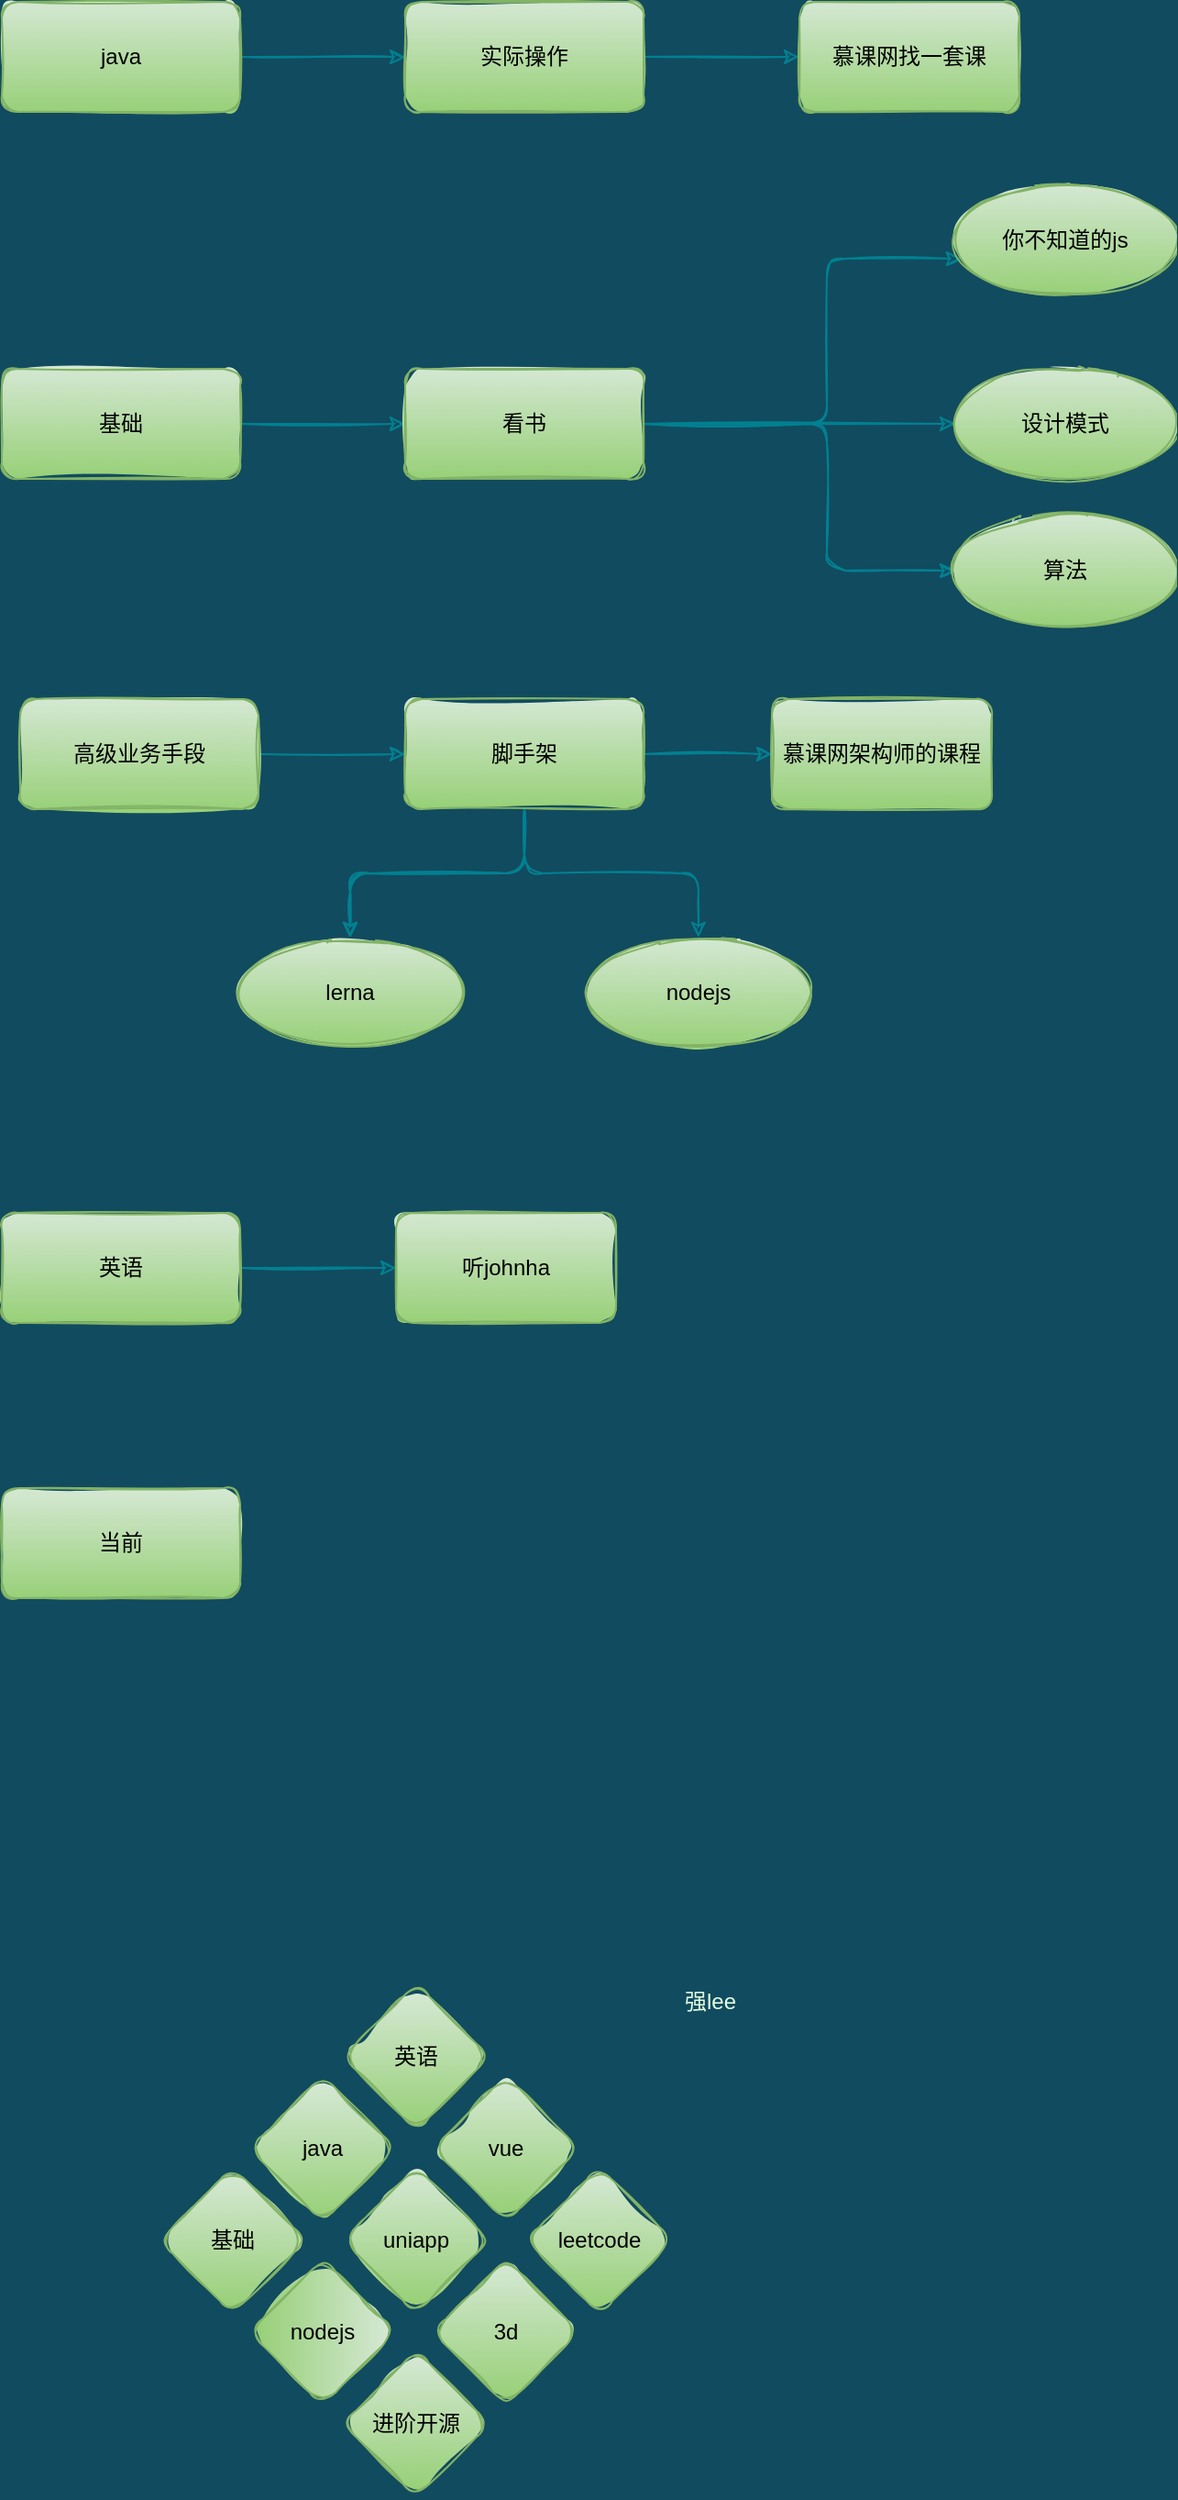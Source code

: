 <mxfile version="15.9.1" type="github">
  <diagram id="LA_RDFWZDymFboUYb7V9" name="Page-1">
    <mxGraphModel dx="484" dy="1465" grid="1" gridSize="10" guides="1" tooltips="1" connect="1" arrows="1" fold="1" page="1" pageScale="1" pageWidth="827" pageHeight="1169" background="#114B5F" math="0" shadow="0">
      <root>
        <mxCell id="0" />
        <mxCell id="1" parent="0" />
        <mxCell id="tUmf_8rmVXMGghRwmbzl-27" style="edgeStyle=orthogonalEdgeStyle;curved=0;rounded=1;sketch=1;orthogonalLoop=1;jettySize=auto;html=1;entryX=0;entryY=0.5;entryDx=0;entryDy=0;fontColor=#E4FDE1;strokeColor=#028090;fillColor=#F45B69;" edge="1" parent="1" source="tUmf_8rmVXMGghRwmbzl-1" target="tUmf_8rmVXMGghRwmbzl-5">
          <mxGeometry relative="1" as="geometry" />
        </mxCell>
        <mxCell id="tUmf_8rmVXMGghRwmbzl-1" value="基础" style="rounded=1;whiteSpace=wrap;html=1;sketch=1;fillColor=#d5e8d4;strokeColor=#82b366;gradientColor=#97d077;" vertex="1" parent="1">
          <mxGeometry x="94" y="-830" width="130" height="60" as="geometry" />
        </mxCell>
        <mxCell id="tUmf_8rmVXMGghRwmbzl-22" value="" style="edgeStyle=orthogonalEdgeStyle;curved=0;rounded=1;sketch=1;orthogonalLoop=1;jettySize=auto;html=1;fontColor=#E4FDE1;strokeColor=#028090;fillColor=#F45B69;" edge="1" parent="1" source="tUmf_8rmVXMGghRwmbzl-5" target="tUmf_8rmVXMGghRwmbzl-21">
          <mxGeometry relative="1" as="geometry">
            <Array as="points">
              <mxPoint x="544" y="-800" />
              <mxPoint x="544" y="-890" />
            </Array>
          </mxGeometry>
        </mxCell>
        <mxCell id="tUmf_8rmVXMGghRwmbzl-24" value="" style="edgeStyle=orthogonalEdgeStyle;curved=0;rounded=1;sketch=1;orthogonalLoop=1;jettySize=auto;html=1;fontColor=#E4FDE1;strokeColor=#028090;fillColor=#F45B69;" edge="1" parent="1" source="tUmf_8rmVXMGghRwmbzl-5" target="tUmf_8rmVXMGghRwmbzl-23">
          <mxGeometry relative="1" as="geometry" />
        </mxCell>
        <mxCell id="tUmf_8rmVXMGghRwmbzl-26" value="" style="edgeStyle=orthogonalEdgeStyle;curved=0;rounded=1;sketch=1;orthogonalLoop=1;jettySize=auto;html=1;fontColor=#E4FDE1;strokeColor=#028090;fillColor=#F45B69;" edge="1" parent="1" source="tUmf_8rmVXMGghRwmbzl-5" target="tUmf_8rmVXMGghRwmbzl-25">
          <mxGeometry relative="1" as="geometry">
            <Array as="points">
              <mxPoint x="544" y="-800" />
            </Array>
          </mxGeometry>
        </mxCell>
        <mxCell id="tUmf_8rmVXMGghRwmbzl-5" value="看书" style="rounded=1;whiteSpace=wrap;html=1;sketch=1;fillColor=#d5e8d4;strokeColor=#82b366;gradientColor=#97d077;" vertex="1" parent="1">
          <mxGeometry x="314" y="-830" width="130" height="60" as="geometry" />
        </mxCell>
        <mxCell id="tUmf_8rmVXMGghRwmbzl-10" value="" style="edgeStyle=orthogonalEdgeStyle;curved=0;rounded=1;sketch=1;orthogonalLoop=1;jettySize=auto;html=1;fontColor=#E4FDE1;strokeColor=#028090;fillColor=#F45B69;" edge="1" parent="1" source="tUmf_8rmVXMGghRwmbzl-7" target="tUmf_8rmVXMGghRwmbzl-9">
          <mxGeometry relative="1" as="geometry" />
        </mxCell>
        <mxCell id="tUmf_8rmVXMGghRwmbzl-7" value="高级业务手段" style="rounded=1;whiteSpace=wrap;html=1;sketch=1;fillColor=#d5e8d4;strokeColor=#82b366;gradientColor=#97d077;" vertex="1" parent="1">
          <mxGeometry x="104" y="-650" width="130" height="60" as="geometry" />
        </mxCell>
        <mxCell id="tUmf_8rmVXMGghRwmbzl-12" value="" style="edgeStyle=orthogonalEdgeStyle;curved=0;rounded=1;sketch=1;orthogonalLoop=1;jettySize=auto;html=1;fontColor=#E4FDE1;strokeColor=#028090;fillColor=#F45B69;" edge="1" parent="1" source="tUmf_8rmVXMGghRwmbzl-9" target="tUmf_8rmVXMGghRwmbzl-11">
          <mxGeometry relative="1" as="geometry" />
        </mxCell>
        <mxCell id="tUmf_8rmVXMGghRwmbzl-14" value="" style="edgeStyle=orthogonalEdgeStyle;curved=0;rounded=1;sketch=1;orthogonalLoop=1;jettySize=auto;html=1;fontColor=#E4FDE1;strokeColor=#028090;fillColor=#F45B69;" edge="1" parent="1" source="tUmf_8rmVXMGghRwmbzl-9" target="tUmf_8rmVXMGghRwmbzl-13">
          <mxGeometry relative="1" as="geometry" />
        </mxCell>
        <mxCell id="tUmf_8rmVXMGghRwmbzl-15" value="" style="edgeStyle=orthogonalEdgeStyle;curved=0;rounded=1;sketch=1;orthogonalLoop=1;jettySize=auto;html=1;fontColor=#E4FDE1;strokeColor=#028090;fillColor=#F45B69;" edge="1" parent="1" source="tUmf_8rmVXMGghRwmbzl-9" target="tUmf_8rmVXMGghRwmbzl-13">
          <mxGeometry relative="1" as="geometry" />
        </mxCell>
        <mxCell id="tUmf_8rmVXMGghRwmbzl-16" value="" style="edgeStyle=orthogonalEdgeStyle;curved=0;rounded=1;sketch=1;orthogonalLoop=1;jettySize=auto;html=1;fontColor=#E4FDE1;strokeColor=#028090;fillColor=#F45B69;" edge="1" parent="1" source="tUmf_8rmVXMGghRwmbzl-9" target="tUmf_8rmVXMGghRwmbzl-13">
          <mxGeometry relative="1" as="geometry" />
        </mxCell>
        <mxCell id="tUmf_8rmVXMGghRwmbzl-18" value="" style="edgeStyle=orthogonalEdgeStyle;curved=0;rounded=1;sketch=1;orthogonalLoop=1;jettySize=auto;html=1;fontColor=#E4FDE1;strokeColor=#028090;fillColor=#F45B69;" edge="1" parent="1" source="tUmf_8rmVXMGghRwmbzl-9" target="tUmf_8rmVXMGghRwmbzl-17">
          <mxGeometry relative="1" as="geometry" />
        </mxCell>
        <mxCell id="tUmf_8rmVXMGghRwmbzl-9" value="脚手架" style="rounded=1;whiteSpace=wrap;html=1;sketch=1;fillColor=#d5e8d4;strokeColor=#82b366;gradientColor=#97d077;" vertex="1" parent="1">
          <mxGeometry x="314" y="-650" width="130" height="60" as="geometry" />
        </mxCell>
        <mxCell id="tUmf_8rmVXMGghRwmbzl-11" value="慕课网架构师的课程" style="whiteSpace=wrap;html=1;rounded=1;strokeColor=#82b366;fillColor=#d5e8d4;gradientColor=#97d077;sketch=1;" vertex="1" parent="1">
          <mxGeometry x="514" y="-650" width="120" height="60" as="geometry" />
        </mxCell>
        <mxCell id="tUmf_8rmVXMGghRwmbzl-13" value="lerna" style="ellipse;whiteSpace=wrap;html=1;rounded=1;strokeColor=#82b366;fillColor=#d5e8d4;gradientColor=#97d077;sketch=1;" vertex="1" parent="1">
          <mxGeometry x="224" y="-520" width="120" height="60" as="geometry" />
        </mxCell>
        <mxCell id="tUmf_8rmVXMGghRwmbzl-17" value="nodejs" style="ellipse;whiteSpace=wrap;html=1;rounded=1;strokeColor=#82b366;fillColor=#d5e8d4;gradientColor=#97d077;sketch=1;" vertex="1" parent="1">
          <mxGeometry x="414" y="-520" width="120" height="60" as="geometry" />
        </mxCell>
        <mxCell id="tUmf_8rmVXMGghRwmbzl-21" value="你不知道的js" style="ellipse;whiteSpace=wrap;html=1;rounded=1;strokeColor=#82b366;fillColor=#d5e8d4;gradientColor=#97d077;sketch=1;" vertex="1" parent="1">
          <mxGeometry x="614" y="-930" width="120" height="60" as="geometry" />
        </mxCell>
        <mxCell id="tUmf_8rmVXMGghRwmbzl-23" value="设计模式" style="ellipse;whiteSpace=wrap;html=1;rounded=1;strokeColor=#82b366;fillColor=#d5e8d4;gradientColor=#97d077;sketch=1;" vertex="1" parent="1">
          <mxGeometry x="614" y="-830" width="120" height="60" as="geometry" />
        </mxCell>
        <mxCell id="tUmf_8rmVXMGghRwmbzl-25" value="算法" style="ellipse;whiteSpace=wrap;html=1;rounded=1;strokeColor=#82b366;fillColor=#d5e8d4;gradientColor=#97d077;sketch=1;" vertex="1" parent="1">
          <mxGeometry x="614" y="-750" width="120" height="60" as="geometry" />
        </mxCell>
        <mxCell id="tUmf_8rmVXMGghRwmbzl-32" style="edgeStyle=orthogonalEdgeStyle;curved=0;rounded=1;sketch=1;orthogonalLoop=1;jettySize=auto;html=1;fontColor=#E4FDE1;strokeColor=#028090;fillColor=#F45B69;" edge="1" parent="1" source="tUmf_8rmVXMGghRwmbzl-28" target="tUmf_8rmVXMGghRwmbzl-29">
          <mxGeometry relative="1" as="geometry" />
        </mxCell>
        <mxCell id="tUmf_8rmVXMGghRwmbzl-28" value="java" style="rounded=1;whiteSpace=wrap;html=1;sketch=1;fillColor=#d5e8d4;strokeColor=#82b366;gradientColor=#97d077;" vertex="1" parent="1">
          <mxGeometry x="94" y="-1030" width="130" height="60" as="geometry" />
        </mxCell>
        <mxCell id="tUmf_8rmVXMGghRwmbzl-31" value="" style="edgeStyle=orthogonalEdgeStyle;curved=0;rounded=1;sketch=1;orthogonalLoop=1;jettySize=auto;html=1;fontColor=#E4FDE1;strokeColor=#028090;fillColor=#F45B69;" edge="1" parent="1" source="tUmf_8rmVXMGghRwmbzl-29" target="tUmf_8rmVXMGghRwmbzl-30">
          <mxGeometry relative="1" as="geometry" />
        </mxCell>
        <mxCell id="tUmf_8rmVXMGghRwmbzl-29" value="实际操作" style="rounded=1;whiteSpace=wrap;html=1;sketch=1;fillColor=#d5e8d4;strokeColor=#82b366;gradientColor=#97d077;" vertex="1" parent="1">
          <mxGeometry x="314" y="-1030" width="130" height="60" as="geometry" />
        </mxCell>
        <mxCell id="tUmf_8rmVXMGghRwmbzl-30" value="慕课网找一套课" style="whiteSpace=wrap;html=1;rounded=1;strokeColor=#82b366;fillColor=#d5e8d4;gradientColor=#97d077;sketch=1;" vertex="1" parent="1">
          <mxGeometry x="529" y="-1030" width="120" height="60" as="geometry" />
        </mxCell>
        <mxCell id="tUmf_8rmVXMGghRwmbzl-36" value="" style="edgeStyle=orthogonalEdgeStyle;curved=0;rounded=1;sketch=1;orthogonalLoop=1;jettySize=auto;html=1;fontColor=#E4FDE1;strokeColor=#028090;fillColor=#F45B69;" edge="1" parent="1" source="tUmf_8rmVXMGghRwmbzl-34" target="tUmf_8rmVXMGghRwmbzl-35">
          <mxGeometry relative="1" as="geometry" />
        </mxCell>
        <mxCell id="tUmf_8rmVXMGghRwmbzl-34" value="英语" style="rounded=1;whiteSpace=wrap;html=1;sketch=1;fillColor=#d5e8d4;strokeColor=#82b366;gradientColor=#97d077;" vertex="1" parent="1">
          <mxGeometry x="94" y="-370" width="130" height="60" as="geometry" />
        </mxCell>
        <mxCell id="tUmf_8rmVXMGghRwmbzl-35" value="听johnha" style="whiteSpace=wrap;html=1;rounded=1;strokeColor=#82b366;fillColor=#d5e8d4;gradientColor=#97d077;sketch=1;" vertex="1" parent="1">
          <mxGeometry x="309" y="-370" width="120" height="60" as="geometry" />
        </mxCell>
        <mxCell id="tUmf_8rmVXMGghRwmbzl-38" value="当前" style="rounded=1;whiteSpace=wrap;html=1;sketch=1;fillColor=#d5e8d4;strokeColor=#82b366;gradientColor=#97d077;" vertex="1" parent="1">
          <mxGeometry x="94" y="-220" width="130" height="60" as="geometry" />
        </mxCell>
        <mxCell id="tUmf_8rmVXMGghRwmbzl-42" value="java" style="rhombus;whiteSpace=wrap;html=1;rounded=1;strokeColor=#82b366;fillColor=#d5e8d4;gradientColor=#97d077;sketch=1;" vertex="1" parent="1">
          <mxGeometry x="229" y="100" width="80" height="80" as="geometry" />
        </mxCell>
        <mxCell id="tUmf_8rmVXMGghRwmbzl-44" value="基础" style="rhombus;whiteSpace=wrap;html=1;rounded=1;strokeColor=#82b366;fillColor=#d5e8d4;gradientColor=#97d077;sketch=1;" vertex="1" parent="1">
          <mxGeometry x="180" y="150" width="80" height="80" as="geometry" />
        </mxCell>
        <mxCell id="tUmf_8rmVXMGghRwmbzl-45" value="vue" style="rhombus;whiteSpace=wrap;html=1;rounded=1;strokeColor=#82b366;fillColor=#d5e8d4;gradientColor=#97d077;sketch=1;" vertex="1" parent="1">
          <mxGeometry x="329" y="100" width="80" height="80" as="geometry" />
        </mxCell>
        <mxCell id="tUmf_8rmVXMGghRwmbzl-46" value="nodejs" style="rhombus;whiteSpace=wrap;html=1;rounded=1;strokeColor=#82b366;fillColor=#d5e8d4;gradientColor=#97d077;sketch=1;direction=south;" vertex="1" parent="1">
          <mxGeometry x="229" y="200" width="80" height="80" as="geometry" />
        </mxCell>
        <mxCell id="tUmf_8rmVXMGghRwmbzl-48" value="uniapp" style="rhombus;whiteSpace=wrap;html=1;rounded=1;strokeColor=#82b366;fillColor=#d5e8d4;gradientColor=#97d077;sketch=1;" vertex="1" parent="1">
          <mxGeometry x="280" y="150" width="80" height="80" as="geometry" />
        </mxCell>
        <mxCell id="tUmf_8rmVXMGghRwmbzl-49" value="进阶开源" style="rhombus;whiteSpace=wrap;html=1;rounded=1;strokeColor=#82b366;fillColor=#d5e8d4;gradientColor=#97d077;sketch=1;" vertex="1" parent="1">
          <mxGeometry x="280" y="250" width="80" height="80" as="geometry" />
        </mxCell>
        <mxCell id="tUmf_8rmVXMGghRwmbzl-50" value="leetcode" style="rhombus;whiteSpace=wrap;html=1;rounded=1;strokeColor=#82b366;fillColor=#d5e8d4;gradientColor=#97d077;sketch=1;" vertex="1" parent="1">
          <mxGeometry x="380" y="150" width="80" height="80" as="geometry" />
        </mxCell>
        <mxCell id="tUmf_8rmVXMGghRwmbzl-52" value="英语" style="rhombus;whiteSpace=wrap;html=1;rounded=1;strokeColor=#82b366;fillColor=#d5e8d4;gradientColor=#97d077;sketch=1;" vertex="1" parent="1">
          <mxGeometry x="280" y="50" width="80" height="80" as="geometry" />
        </mxCell>
        <mxCell id="tUmf_8rmVXMGghRwmbzl-53" value="3d" style="rhombus;whiteSpace=wrap;html=1;rounded=1;strokeColor=#82b366;fillColor=#d5e8d4;gradientColor=#97d077;sketch=1;" vertex="1" parent="1">
          <mxGeometry x="329" y="200" width="80" height="80" as="geometry" />
        </mxCell>
        <mxCell id="tUmf_8rmVXMGghRwmbzl-56" value="强lee" style="text;html=1;align=center;verticalAlign=middle;resizable=0;points=[];autosize=1;strokeColor=none;fillColor=none;fontColor=#E4FDE1;" vertex="1" parent="1">
          <mxGeometry x="460" y="50" width="40" height="20" as="geometry" />
        </mxCell>
      </root>
    </mxGraphModel>
  </diagram>
</mxfile>
